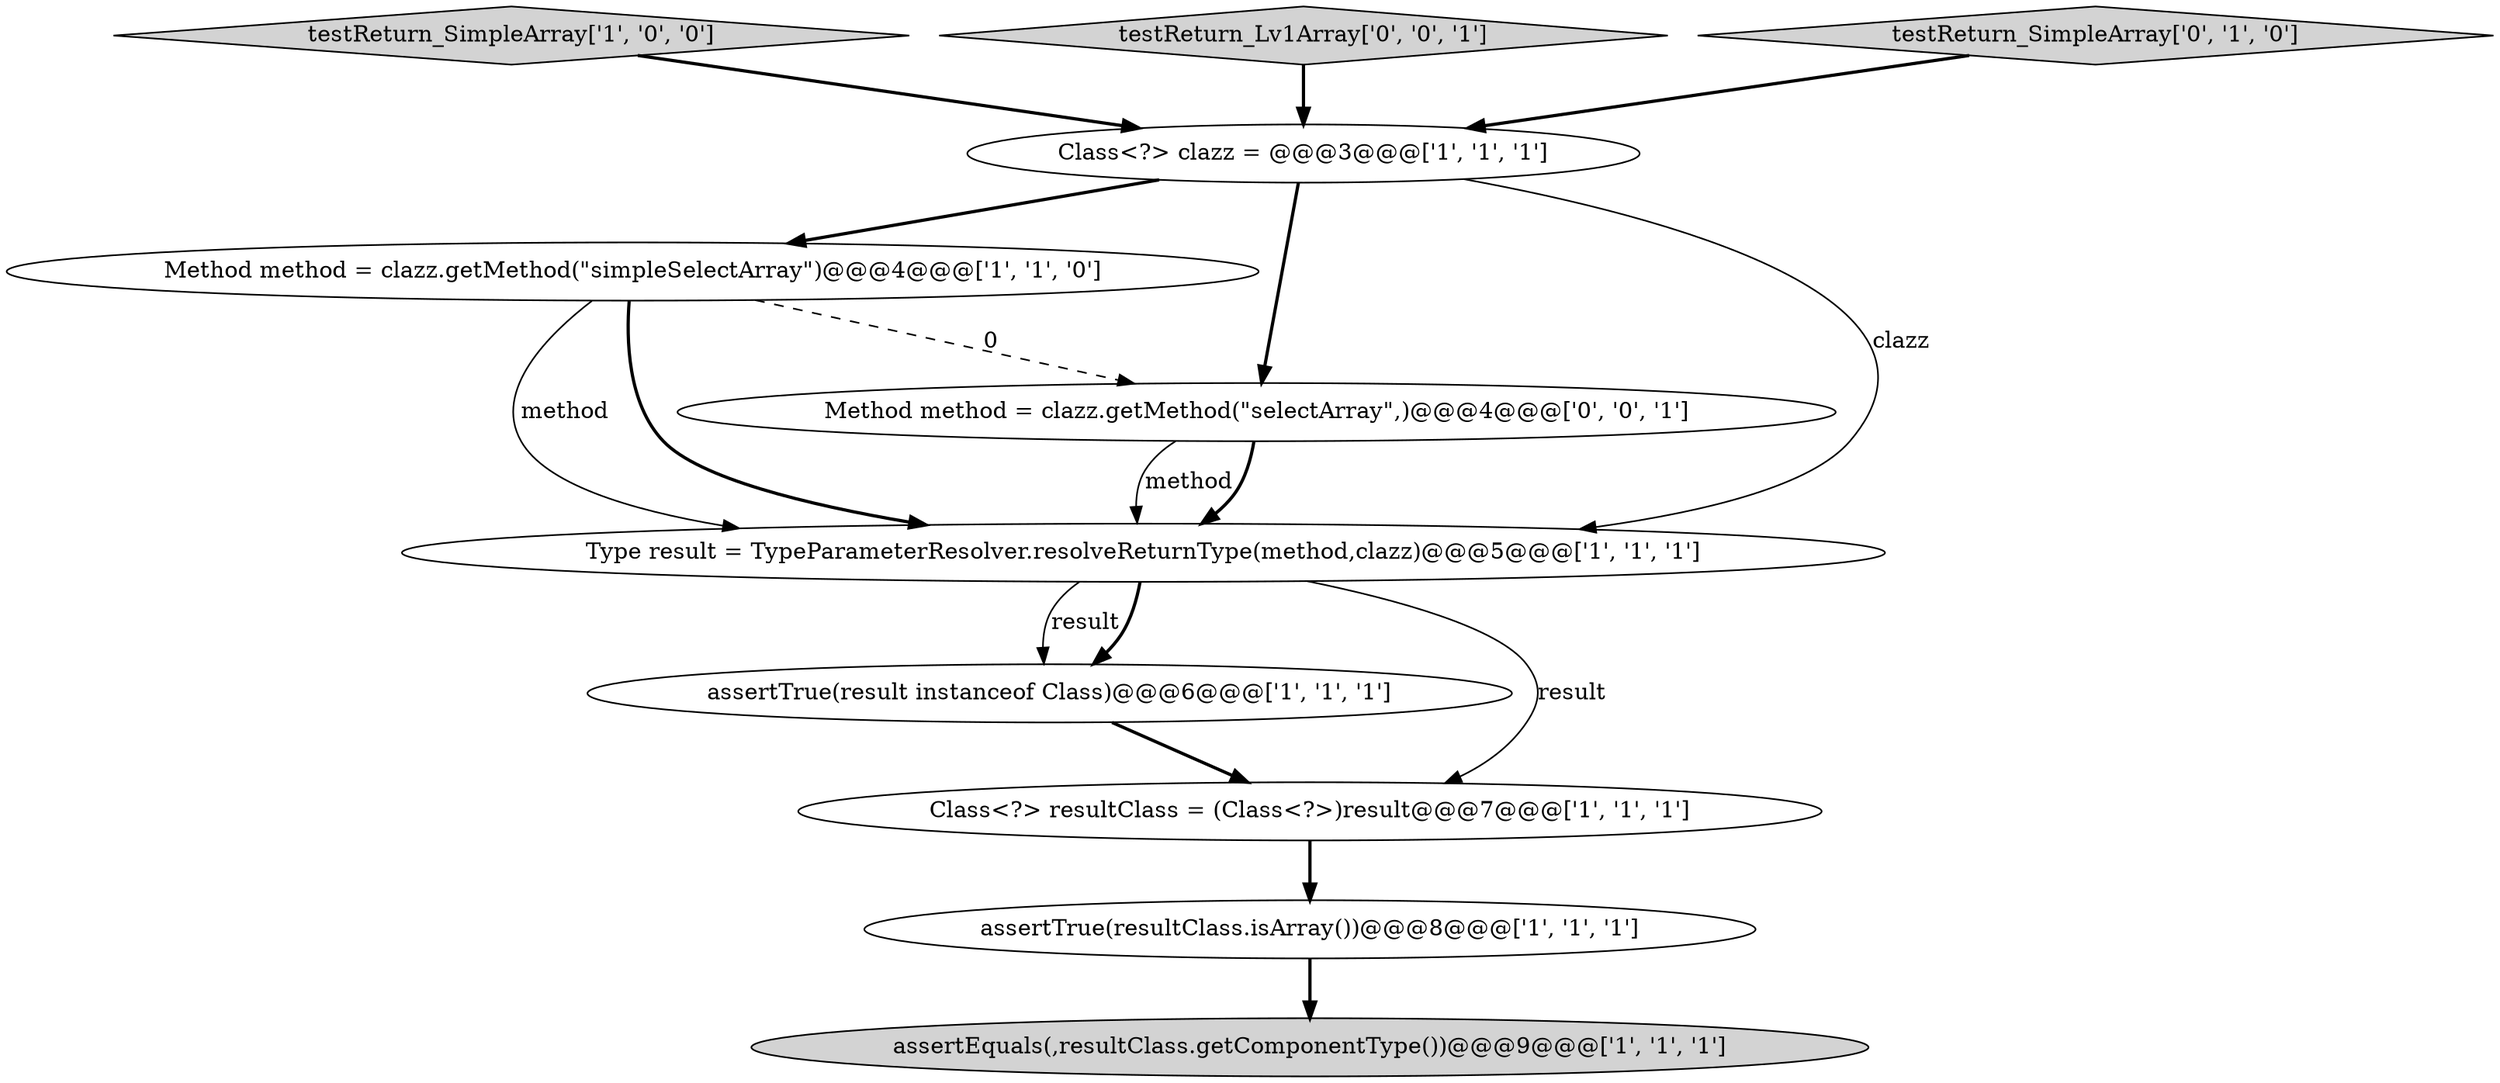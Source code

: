 digraph {
0 [style = filled, label = "testReturn_SimpleArray['1', '0', '0']", fillcolor = lightgray, shape = diamond image = "AAA0AAABBB1BBB"];
5 [style = filled, label = "assertTrue(resultClass.isArray())@@@8@@@['1', '1', '1']", fillcolor = white, shape = ellipse image = "AAA0AAABBB1BBB"];
9 [style = filled, label = "testReturn_Lv1Array['0', '0', '1']", fillcolor = lightgray, shape = diamond image = "AAA0AAABBB3BBB"];
2 [style = filled, label = "Method method = clazz.getMethod(\"simpleSelectArray\")@@@4@@@['1', '1', '0']", fillcolor = white, shape = ellipse image = "AAA0AAABBB1BBB"];
6 [style = filled, label = "assertTrue(result instanceof Class)@@@6@@@['1', '1', '1']", fillcolor = white, shape = ellipse image = "AAA0AAABBB1BBB"];
1 [style = filled, label = "assertEquals(,resultClass.getComponentType())@@@9@@@['1', '1', '1']", fillcolor = lightgray, shape = ellipse image = "AAA0AAABBB1BBB"];
8 [style = filled, label = "testReturn_SimpleArray['0', '1', '0']", fillcolor = lightgray, shape = diamond image = "AAA0AAABBB2BBB"];
10 [style = filled, label = "Method method = clazz.getMethod(\"selectArray\",)@@@4@@@['0', '0', '1']", fillcolor = white, shape = ellipse image = "AAA0AAABBB3BBB"];
4 [style = filled, label = "Type result = TypeParameterResolver.resolveReturnType(method,clazz)@@@5@@@['1', '1', '1']", fillcolor = white, shape = ellipse image = "AAA0AAABBB1BBB"];
7 [style = filled, label = "Class<?> resultClass = (Class<?>)result@@@7@@@['1', '1', '1']", fillcolor = white, shape = ellipse image = "AAA0AAABBB1BBB"];
3 [style = filled, label = "Class<?> clazz = @@@3@@@['1', '1', '1']", fillcolor = white, shape = ellipse image = "AAA0AAABBB1BBB"];
0->3 [style = bold, label=""];
9->3 [style = bold, label=""];
3->10 [style = bold, label=""];
5->1 [style = bold, label=""];
3->4 [style = solid, label="clazz"];
4->6 [style = solid, label="result"];
7->5 [style = bold, label=""];
10->4 [style = solid, label="method"];
6->7 [style = bold, label=""];
3->2 [style = bold, label=""];
2->4 [style = solid, label="method"];
2->4 [style = bold, label=""];
4->6 [style = bold, label=""];
2->10 [style = dashed, label="0"];
8->3 [style = bold, label=""];
4->7 [style = solid, label="result"];
10->4 [style = bold, label=""];
}
